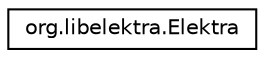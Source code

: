digraph "Graphical Class Hierarchy"
{
  edge [fontname="Helvetica",fontsize="10",labelfontname="Helvetica",labelfontsize="10"];
  node [fontname="Helvetica",fontsize="10",shape=record];
  rankdir="LR";
  Node0 [label="org.libelektra.Elektra",height=0.2,width=0.4,color="black", fillcolor="white", style="filled",URL="$interfaceorg_1_1libelektra_1_1Elektra.html",tooltip="The JNA interface to libelektra. "];
}
